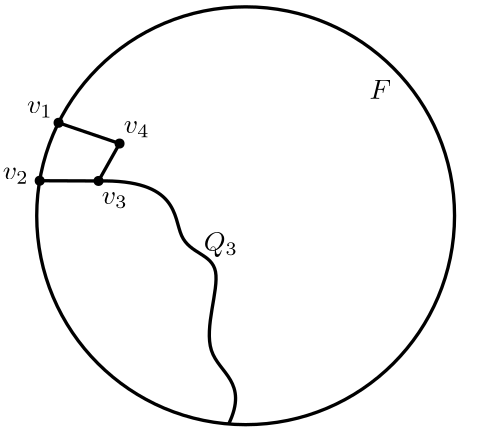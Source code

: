 <?xml version="1.0"?>
<!DOCTYPE ipe SYSTEM "ipe.dtd">
<ipe version="70218" creator="Ipe 7.2.21">
<info created="D:20220307160746" modified="D:20220311153511"/>
<ipestyle name="basic">
<symbol name="arrow/arc(spx)">
<path stroke="sym-stroke" fill="sym-stroke" pen="sym-pen">
0 0 m
-1 0.333 l
-1 -0.333 l
h
</path>
</symbol>
<symbol name="arrow/farc(spx)">
<path stroke="sym-stroke" fill="white" pen="sym-pen">
0 0 m
-1 0.333 l
-1 -0.333 l
h
</path>
</symbol>
<symbol name="arrow/ptarc(spx)">
<path stroke="sym-stroke" fill="sym-stroke" pen="sym-pen">
0 0 m
-1 0.333 l
-0.8 0 l
-1 -0.333 l
h
</path>
</symbol>
<symbol name="arrow/fptarc(spx)">
<path stroke="sym-stroke" fill="white" pen="sym-pen">
0 0 m
-1 0.333 l
-0.8 0 l
-1 -0.333 l
h
</path>
</symbol>
<symbol name="mark/circle(sx)" transformations="translations">
<path fill="sym-stroke">
0.6 0 0 0.6 0 0 e
0.4 0 0 0.4 0 0 e
</path>
</symbol>
<symbol name="mark/disk(sx)" transformations="translations">
<path fill="sym-stroke">
0.6 0 0 0.6 0 0 e
</path>
</symbol>
<symbol name="mark/fdisk(sfx)" transformations="translations">
<group>
<path fill="sym-fill">
0.5 0 0 0.5 0 0 e
</path>
<path fill="sym-stroke" fillrule="eofill">
0.6 0 0 0.6 0 0 e
0.4 0 0 0.4 0 0 e
</path>
</group>
</symbol>
<symbol name="mark/box(sx)" transformations="translations">
<path fill="sym-stroke" fillrule="eofill">
-0.6 -0.6 m
0.6 -0.6 l
0.6 0.6 l
-0.6 0.6 l
h
-0.4 -0.4 m
0.4 -0.4 l
0.4 0.4 l
-0.4 0.4 l
h
</path>
</symbol>
<symbol name="mark/square(sx)" transformations="translations">
<path fill="sym-stroke">
-0.6 -0.6 m
0.6 -0.6 l
0.6 0.6 l
-0.6 0.6 l
h
</path>
</symbol>
<symbol name="mark/fsquare(sfx)" transformations="translations">
<group>
<path fill="sym-fill">
-0.5 -0.5 m
0.5 -0.5 l
0.5 0.5 l
-0.5 0.5 l
h
</path>
<path fill="sym-stroke" fillrule="eofill">
-0.6 -0.6 m
0.6 -0.6 l
0.6 0.6 l
-0.6 0.6 l
h
-0.4 -0.4 m
0.4 -0.4 l
0.4 0.4 l
-0.4 0.4 l
h
</path>
</group>
</symbol>
<symbol name="mark/cross(sx)" transformations="translations">
<group>
<path fill="sym-stroke">
-0.43 -0.57 m
0.57 0.43 l
0.43 0.57 l
-0.57 -0.43 l
h
</path>
<path fill="sym-stroke">
-0.43 0.57 m
0.57 -0.43 l
0.43 -0.57 l
-0.57 0.43 l
h
</path>
</group>
</symbol>
<symbol name="arrow/fnormal(spx)">
<path stroke="sym-stroke" fill="white" pen="sym-pen">
0 0 m
-1 0.333 l
-1 -0.333 l
h
</path>
</symbol>
<symbol name="arrow/pointed(spx)">
<path stroke="sym-stroke" fill="sym-stroke" pen="sym-pen">
0 0 m
-1 0.333 l
-0.8 0 l
-1 -0.333 l
h
</path>
</symbol>
<symbol name="arrow/fpointed(spx)">
<path stroke="sym-stroke" fill="white" pen="sym-pen">
0 0 m
-1 0.333 l
-0.8 0 l
-1 -0.333 l
h
</path>
</symbol>
<symbol name="arrow/linear(spx)">
<path stroke="sym-stroke" pen="sym-pen">
-1 0.333 m
0 0 l
-1 -0.333 l
</path>
</symbol>
<symbol name="arrow/fdouble(spx)">
<path stroke="sym-stroke" fill="white" pen="sym-pen">
0 0 m
-1 0.333 l
-1 -0.333 l
h
-1 0 m
-2 0.333 l
-2 -0.333 l
h
</path>
</symbol>
<symbol name="arrow/double(spx)">
<path stroke="sym-stroke" fill="sym-stroke" pen="sym-pen">
0 0 m
-1 0.333 l
-1 -0.333 l
h
-1 0 m
-2 0.333 l
-2 -0.333 l
h
</path>
</symbol>
<symbol name="arrow/mid-normal(spx)">
<path stroke="sym-stroke" fill="sym-stroke" pen="sym-pen">
0.5 0 m
-0.5 0.333 l
-0.5 -0.333 l
h
</path>
</symbol>
<symbol name="arrow/mid-fnormal(spx)">
<path stroke="sym-stroke" fill="white" pen="sym-pen">
0.5 0 m
-0.5 0.333 l
-0.5 -0.333 l
h
</path>
</symbol>
<symbol name="arrow/mid-pointed(spx)">
<path stroke="sym-stroke" fill="sym-stroke" pen="sym-pen">
0.5 0 m
-0.5 0.333 l
-0.3 0 l
-0.5 -0.333 l
h
</path>
</symbol>
<symbol name="arrow/mid-fpointed(spx)">
<path stroke="sym-stroke" fill="white" pen="sym-pen">
0.5 0 m
-0.5 0.333 l
-0.3 0 l
-0.5 -0.333 l
h
</path>
</symbol>
<symbol name="arrow/mid-double(spx)">
<path stroke="sym-stroke" fill="sym-stroke" pen="sym-pen">
1 0 m
0 0.333 l
0 -0.333 l
h
0 0 m
-1 0.333 l
-1 -0.333 l
h
</path>
</symbol>
<symbol name="arrow/mid-fdouble(spx)">
<path stroke="sym-stroke" fill="white" pen="sym-pen">
1 0 m
0 0.333 l
0 -0.333 l
h
0 0 m
-1 0.333 l
-1 -0.333 l
h
</path>
</symbol>
<pen name="fat" value="1.2"/>
<pen name="heavier" value="0.8"/>
<pen name="ultrafat" value="2"/>
<symbolsize name="large" value="5"/>
<symbolsize name="small" value="2"/>
<symbolsize name="tiny" value="1.1"/>
<arrowsize name="large" value="10"/>
<arrowsize name="small" value="5"/>
<arrowsize name="tiny" value="3"/>
<color name="red" value="1 0 0"/>
<color name="blue" value="0 0 1"/>
<color name="brown" value="0.647 0.165 0.165"/>
<color name="darkblue" value="0 0 0.545"/>
<color name="darkcyan" value="0 0.545 0.545"/>
<color name="darkgray" value="0.663"/>
<color name="darkgreen" value="0 0.392 0"/>
<color name="darkmagenta" value="0.545 0 0.545"/>
<color name="darkorange" value="1 0.549 0"/>
<color name="darkred" value="0.545 0 0"/>
<color name="gold" value="1 0.843 0"/>
<color name="gray" value="0.745"/>
<color name="green" value="0 1 0"/>
<color name="lightblue" value="0.678 0.847 0.902"/>
<color name="lightcyan" value="0.878 1 1"/>
<color name="lightgray" value="0.827"/>
<color name="lightgreen" value="0.565 0.933 0.565"/>
<color name="lightyellow" value="1 1 0.878"/>
<color name="navy" value="0 0 0.502"/>
<color name="orange" value="1 0.647 0"/>
<color name="pink" value="1 0.753 0.796"/>
<color name="purple" value="0.627 0.125 0.941"/>
<color name="seagreen" value="0.18 0.545 0.341"/>
<color name="turquoise" value="0.251 0.878 0.816"/>
<color name="violet" value="0.933 0.51 0.933"/>
<color name="yellow" value="1 1 0"/>
<dashstyle name="dotted" value="[1 3] 0"/>
<dashstyle name="dash dot dotted" value="[4 2 1 2 1 2] 0"/>
<dashstyle name="dash dotted" value="[4 2 1 2] 0"/>
<dashstyle name="dashed" value="[4] 0"/>
<textsize name="large" value="\large"/>
<textsize name="small" value="\small"/>
<textsize name="tiny" value="\tiny"/>
<textsize name="Huge" value="\Huge"/>
<textsize name="LARGE" value="\LARGE"/>
<textsize name="Large" value="\Large"/>
<textsize name="footnote" value="\footnotesize"/>
<textsize name="huge" value="\huge"/>
<textstyle name="center" begin="\begin{center}" end="\end{center}"/>
<textstyle name="item" begin="\begin{itemize}\item{}" end="\end{itemize}"/>
<textstyle name="itemize" begin="\begin{itemize}" end="\end{itemize}"/>
<gridsize name="10 pts (~3.5 mm)" value="10"/>
<gridsize name="14 pts (~5 mm)" value="14"/>
<gridsize name="16 pts (~6 mm)" value="16"/>
<gridsize name="20 pts (~7 mm)" value="20"/>
<gridsize name="28 pts (~10 mm)" value="28"/>
<gridsize name="32 pts (~12 mm)" value="32"/>
<gridsize name="4 pts" value="4"/>
<gridsize name="56 pts (~20 mm)" value="56"/>
<gridsize name="8 pts (~3 mm)" value="8"/>
<anglesize name="22.5 deg" value="22.5"/>
<anglesize name="30 deg" value="30"/>
<anglesize name="45 deg" value="45"/>
<anglesize name="60 deg" value="60"/>
<anglesize name="90 deg" value="90"/>
<opacity name="10%" value="0.1"/>
<opacity name="30%" value="0.3"/>
<opacity name="50%" value="0.5"/>
<opacity name="75%" value="0.75"/>
<tiling name="falling" angle="-60" step="4" width="1"/>
<tiling name="rising" angle="30" step="4" width="1"/>
</ipestyle>
<ipestyle name="brew">
<color name="aliceblue" value="0.941 0.973 1"/>
<color name="brew1" value="0.552 0.827 0.78"/>
<color name="brew2" value="1 1 0.701"/>
<color name="brew3" value="0.745 0.729 0.854"/>
<color name="brew4" value="0.984 0.501 0.447"/>
<color name="brew5" value="0.501 0.694 0.827"/>
<color name="brew6" value="0.992 0.705 0.384"/>
<color name="brew7" value="0.701 0.87 0.411"/>
<color name="brew8" value="0.988 0.803 0.898"/>
</ipestyle>
<page>
<layer name="alpha"/>
<layer name="beta"/>
<layer name="gamma"/>
<layer name="delta"/>
<view layers="delta" active="beta"/>
<view layers="alpha beta gamma" active="delta"/>
<path layer="beta" stroke="lightgray" pen="heavier">
255.994 585.474 m
245.29 573.698 l
</path>
<path layer="alpha" stroke="black" pen="heavier">
245.29 573.698 m
263.976 570.661 l
255.994 585.474 l
</path>
<path layer="beta" stroke="black" pen="heavier">
245.29 573.698 m
263.976 570.661 l
255.879 585.687 l
233.226 591.811 l
h
</path>
<path layer="alpha" matrix="0.84 0 0 0.84 41.2209 92.1654" stroke="brew4" pen="heavier" cap="1">
242.94 573.253 m
210.13 570.565
207.627 546.374
186.495 559.443
176.538 538.083 c
</path>
<path matrix="0.84 0 0 0.84 41.2209 92.1654" stroke="brew1" pen="heavier" cap="1">
255.682 587.272 m
246.462 605.507
265.555 616.537
249.891 634.518
267.409 644.991
254.872 665.525 c
</path>
<path matrix="0.84 0 0 0.84 41.2209 92.1654" stroke="black">
89.5337 0 0 89.5337 257.631 576.033 e
</path>
<path matrix="0.84 0 0 0.84 41.2209 92.1654" stroke="brew1" pen="ultrafat" cap="1">
343.793 600.373 m
89.5337 0 0 89.5337 257.631 576.033 179.77 620.238 a
</path>
<path matrix="0.84 0 0 0.84 41.2209 92.1654" stroke="brew4" pen="ultrafat" cap="1">
172.631 604.165 m
89.5337 0 0 89.5337 257.631 576.033 237.08 488.89 a
</path>
<path matrix="0.84 0 0 0.84 41.2209 92.1654" stroke="brew7" pen="ultrafat" cap="1">
263.713 486.707 m
89.5337 0 0 89.5337 257.631 576.033 347.123 578.744 a
</path>
<use matrix="0.84 0 0 0.84 41.2209 92.1654" name="mark/disk(sx)" pos="255.682 587.272" size="normal" stroke="brew1"/>
<use matrix="0.84 0 0 0.84 41.2209 92.1654" name="mark/disk(sx)" pos="242.94 573.253" size="normal" stroke="brew4"/>
<use matrix="0.84 0 0 0.84 41.2209 92.1654" name="mark/disk(sx)" pos="265.185 569.638" size="normal" stroke="brew7"/>
<path matrix="0.84 0 0 0.84 41.2209 92.1654" stroke="brew7" pen="heavier" cap="1">
265.185 569.638 m
305.502 564.448
294.288 531.267
323.761 533.676
325.89 518.094 c
</path>
<use layer="beta" matrix="1.2 0 0 1.2 -51.5262 -115.207" name="mark/disk(sx)" pos="255.7 638.677" size="normal" stroke="brew1"/>
<use matrix="1.2 0 0 1.2 -51.5262 -115.207" name="mark/disk(sx)" pos="200.866 549.468" size="normal" stroke="brew4"/>
<use matrix="1.2 0 0 1.2 -51.5262 -115.207" name="mark/disk(sx)" pos="305.412 535.476" size="normal" stroke="brew7"/>
<text layer="gamma" matrix="1 0 0 1 -4 2" transformations="translations" pos="254.17 575.27" stroke="black" type="label" width="5.483" height="4.289" depth="0" halign="center" valign="baseline" style="math">\tau</text>
<use layer="beta" name="mark/disk(sx)" pos="233.226 591.811" size="normal" stroke="black"/>
<text layer="alpha" matrix="1 0 0 1 4 4" transformations="translations" pos="242.052 567.664" stroke="black" type="label" width="9.298" height="4.294" depth="1.49" halign="right" valign="top" style="math">v_1</text>
<text matrix="1 0 0 1 22.9727 0.347957" transformations="translations" pos="242.052 567.664" stroke="black" type="label" width="9.298" height="4.294" depth="1.49" valign="top" style="math">v_2</text>
<text matrix="1 0 0 1 16.9149 17.6833" transformations="translations" pos="242.052 567.664" stroke="black" type="label" width="9.298" height="4.294" depth="1.49" valign="bottom" style="math">v_3</text>
<text layer="beta" matrix="1 0 0 1 6 -1" transformations="translations" pos="226.935 596.783" stroke="black" type="label" width="9.298" height="4.294" depth="1.49" halign="center" valign="baseline" style="math">v_4</text>
<text layer="alpha" matrix="1 0 0 1 -10 0" transformations="translations" pos="224 560" stroke="brew4" type="label" width="12.345" height="6.815" depth="1.93" valign="top" style="math">Q_1</text>
<text matrix="1 0 0 1 -4 0" transformations="translations" pos="299.119 556.296" stroke="brew7" type="label" width="12.345" height="6.815" depth="1.93" valign="baseline" style="math">Q_2</text>
<text matrix="1 0 0 1 -1 -8" transformations="translations" pos="261.158 623.386" stroke="brew1" type="label" width="12.345" height="6.815" depth="1.93" valign="baseline" style="math">Q_3</text>
<text matrix="1 0 0 1 51.0647 10.585" transformations="translations" pos="261.158 623.386" stroke="brew1" type="label" width="10.866" height="6.812" depth="1.49" valign="baseline" style="math">P_3</text>
<text matrix="1 0 0 1 31.3246 -14.7627" transformations="translations" pos="299.119 556.296" stroke="brew7" type="label" width="10.866" height="6.812" depth="1.49" valign="baseline" style="math">P_2</text>
<text matrix="1 0 0 1 -30.4018 -27.9665" transformations="translations" pos="224 560" stroke="brew4" type="label" width="10.866" height="6.812" depth="1.49" halign="right" valign="top" style="math">P_1</text>
<text layer="beta" matrix="1 0 0 1 4 -1" transformations="translations" pos="208 608" stroke="black" type="label" width="10.876" height="6.812" depth="1.49" halign="center" valign="baseline" style="math">F_1</text>
<text matrix="1 0 0 1 36 -81" transformations="translations" pos="208 608" stroke="black" type="label" width="10.876" height="6.812" depth="1.49" halign="center" valign="baseline" style="math">F_2</text>
<text matrix="1 0 0 1 88.3983 -19.8678" transformations="translations" pos="208 608" stroke="black" type="label" width="10.876" height="6.812" depth="1.49" halign="center" valign="baseline" style="math">F_3</text>
<path layer="delta" matrix="0.84 0 0 0.84 41.2208 92.1655" stroke="black" pen="fat">
89.5337 0 0 89.5337 257.631 576.033 e
</path>
<use name="mark/disk(sx)" pos="183.487 588.643" size="normal" stroke="black"/>
<use name="mark/disk(sx)" pos="190.281 609.504" size="normal" stroke="black"/>
<use name="mark/disk(sx)" pos="204.672 588.564" size="normal" stroke="black"/>
<use name="mark/disk(sx)" pos="212.245 602.027" size="normal" stroke="black"/>
<path stroke="black" pen="fat">
183.487 588.643 m
204.672 588.564 l
212.245 602.027 l
190.281 609.504 l
</path>
<text matrix="1 0 0 1 4 -2" transformations="translations" pos="184.197 614.929" stroke="black" type="label" width="9.298" height="4.294" depth="1.49" halign="right" valign="baseline" style="math">v_1</text>
<text matrix="1 0 0 1 -4.69507 -25.8401" transformations="translations" pos="184.197 614.929" stroke="black" type="label" width="9.298" height="4.294" depth="1.49" halign="right" valign="baseline" style="math">v_2</text>
<text matrix="1 0 0 1 -5 3" transformations="translations" pos="210.842 581.552" stroke="black" type="label" width="9.298" height="4.294" depth="1.49" valign="top" style="math">v_3</text>
<text matrix="1 0 0 1 -1 -1" transformations="translations" pos="214.769 606.795" stroke="black" type="label" width="9.298" height="4.294" depth="1.49" valign="baseline" style="math">v_4</text>
<path stroke="black" pen="fat">
204.672 588.564 m
233.561 589.125
229.634 561.919
253.475 562.76
237.207 522.371
258.804 516.201
251.536 501.072 c
</path>
<text matrix="1 0 0 1 -7 0" transformations="translations" pos="249.548 563.321" stroke="black" type="label" width="12.345" height="6.815" depth="1.93" valign="baseline" style="math">Q_3</text>
<text matrix="1 0 0 1 22 1" transformations="translations" pos="288 624" stroke="black" type="label" width="7.79" height="6.808" depth="0" halign="right" valign="top" style="math">F</text>
</page>
</ipe>
